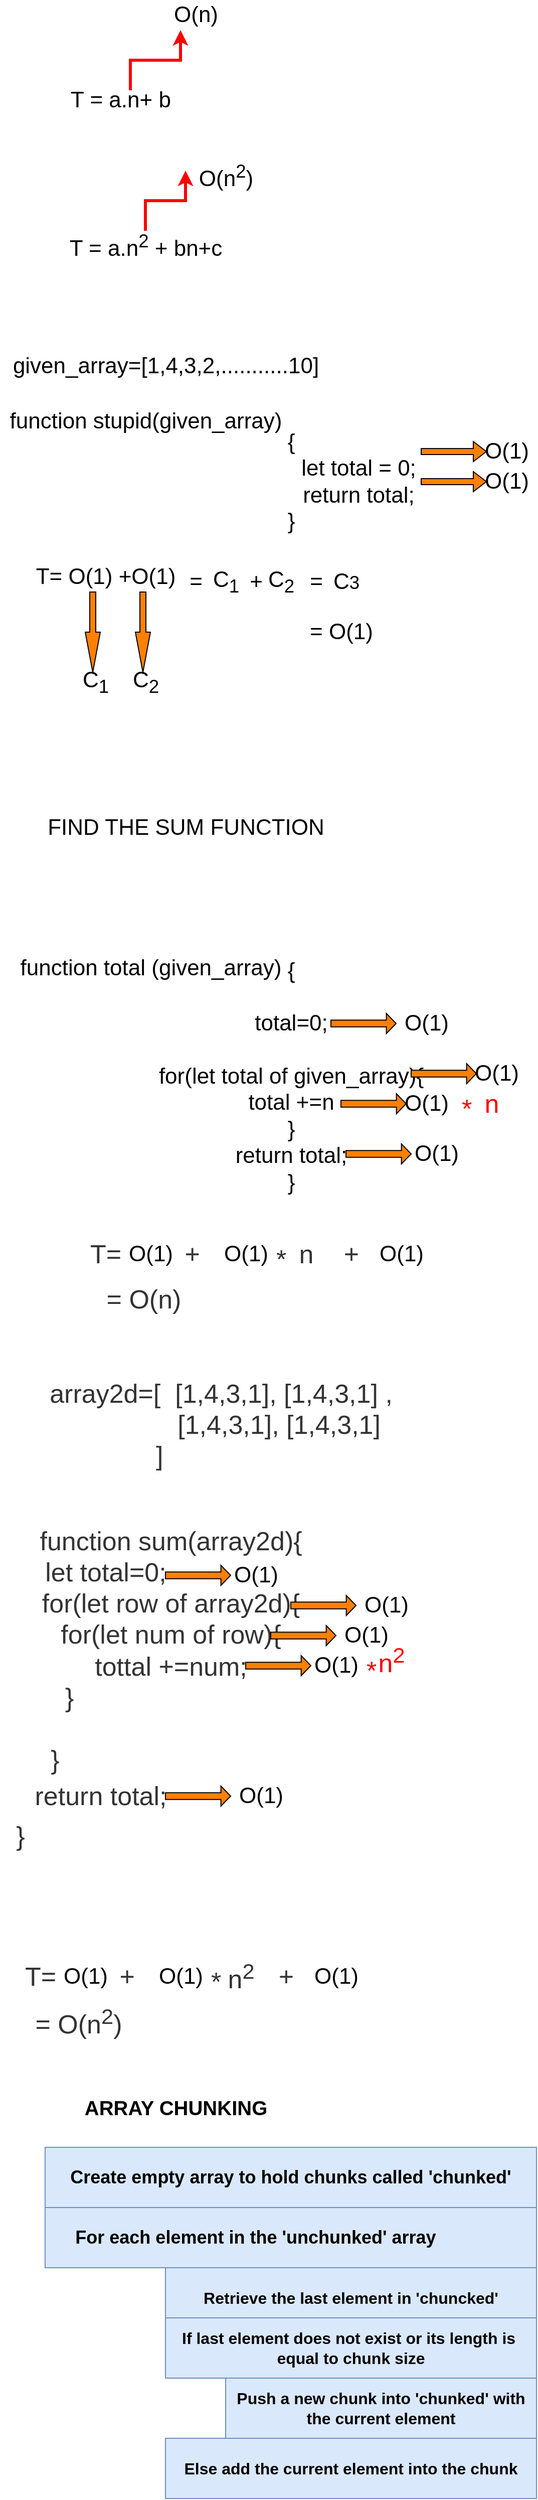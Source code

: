 <mxfile version="16.1.0" type="github">
  <diagram id="fwktXd9fh1U-leJpyrz3" name="Page-1">
    <mxGraphModel dx="1422" dy="762" grid="1" gridSize="10" guides="1" tooltips="1" connect="1" arrows="1" fold="1" page="1" pageScale="1" pageWidth="850" pageHeight="1100" math="1" shadow="0">
      <root>
        <mxCell id="0" />
        <mxCell id="1" parent="0" />
        <mxCell id="ZRBFm-E4YwIKLhz83vzm-7" value="&lt;font style=&quot;font-size: 22px&quot;&gt;T = a.n&lt;sup&gt;2&lt;/sup&gt; + bn+c&lt;/font&gt;" style="text;html=1;align=center;verticalAlign=middle;resizable=0;points=[];autosize=1;strokeColor=none;fillColor=none;" parent="1" vertex="1">
          <mxGeometry x="95" y="360" width="170" height="30" as="geometry" />
        </mxCell>
        <mxCell id="ZRBFm-E4YwIKLhz83vzm-8" value="" style="edgeStyle=elbowEdgeStyle;elbow=vertical;endArrow=classic;html=1;rounded=0;fontSize=22;strokeColor=#FF0000;strokeWidth=3;" parent="1" source="ZRBFm-E4YwIKLhz83vzm-7" edge="1">
          <mxGeometry width="50" height="50" relative="1" as="geometry">
            <mxPoint x="170" y="360" as="sourcePoint" />
            <mxPoint x="220" y="300" as="targetPoint" />
          </mxGeometry>
        </mxCell>
        <mxCell id="ZRBFm-E4YwIKLhz83vzm-9" value="O(n&lt;sup&gt;2&lt;/sup&gt;)" style="text;html=1;align=center;verticalAlign=middle;resizable=0;points=[];autosize=1;strokeColor=none;fillColor=none;fontSize=22;" parent="1" vertex="1">
          <mxGeometry x="225" y="285" width="70" height="40" as="geometry" />
        </mxCell>
        <mxCell id="ZRBFm-E4YwIKLhz83vzm-15" value="&lt;font style=&quot;font-size: 22px&quot;&gt;T = a.n+ b&lt;/font&gt;" style="text;html=1;align=center;verticalAlign=middle;resizable=0;points=[];autosize=1;strokeColor=none;fillColor=none;" parent="1" vertex="1">
          <mxGeometry x="95" y="220" width="120" height="20" as="geometry" />
        </mxCell>
        <mxCell id="ZRBFm-E4YwIKLhz83vzm-16" value="" style="edgeStyle=elbowEdgeStyle;elbow=vertical;endArrow=classic;html=1;rounded=0;fontSize=22;strokeColor=#FF0000;strokeWidth=3;" parent="1" edge="1">
          <mxGeometry width="50" height="50" relative="1" as="geometry">
            <mxPoint x="165" y="220" as="sourcePoint" />
            <mxPoint x="215" y="160" as="targetPoint" />
          </mxGeometry>
        </mxCell>
        <mxCell id="ZRBFm-E4YwIKLhz83vzm-17" value="O(n)" style="text;html=1;align=center;verticalAlign=middle;resizable=0;points=[];autosize=1;strokeColor=none;fillColor=none;fontSize=22;" parent="1" vertex="1">
          <mxGeometry x="200" y="130" width="60" height="30" as="geometry" />
        </mxCell>
        <mxCell id="ZRBFm-E4YwIKLhz83vzm-18" value="given_array=[1,4,3,2,...........10]" style="text;html=1;align=center;verticalAlign=middle;resizable=0;points=[];autosize=1;strokeColor=none;fillColor=none;fontSize=22;" parent="1" vertex="1">
          <mxGeometry x="40" y="480" width="320" height="30" as="geometry" />
        </mxCell>
        <mxCell id="ZRBFm-E4YwIKLhz83vzm-19" value="function stupid(given_array)" style="text;html=1;align=center;verticalAlign=middle;resizable=0;points=[];autosize=1;strokeColor=none;fillColor=none;fontSize=22;" parent="1" vertex="1">
          <mxGeometry x="35" y="535" width="290" height="30" as="geometry" />
        </mxCell>
        <mxCell id="ZRBFm-E4YwIKLhz83vzm-20" value="{&lt;br&gt;&amp;nbsp; &amp;nbsp; &amp;nbsp; &amp;nbsp; &amp;nbsp; &amp;nbsp; &amp;nbsp; &amp;nbsp; &amp;nbsp; &amp;nbsp; &amp;nbsp; let total = 0;&lt;br&gt;&amp;nbsp; &amp;nbsp; &amp;nbsp; &amp;nbsp; &amp;nbsp; &amp;nbsp; &amp;nbsp; &amp;nbsp; &amp;nbsp; &amp;nbsp; &amp;nbsp; return total;&lt;br&gt;}" style="text;html=1;align=center;verticalAlign=middle;resizable=0;points=[];autosize=1;strokeColor=none;fillColor=none;fontSize=22;" parent="1" vertex="1">
          <mxGeometry x="195" y="555" width="260" height="110" as="geometry" />
        </mxCell>
        <mxCell id="ZRBFm-E4YwIKLhz83vzm-21" value="" style="shape=singleArrow;whiteSpace=wrap;html=1;fontSize=22;fillColor=#FF8000;" parent="1" vertex="1">
          <mxGeometry x="455" y="570" width="65" height="20" as="geometry" />
        </mxCell>
        <mxCell id="ZRBFm-E4YwIKLhz83vzm-22" value="" style="shape=singleArrow;whiteSpace=wrap;html=1;fontSize=22;fillColor=#FF8000;" parent="1" vertex="1">
          <mxGeometry x="455" y="600" width="65" height="20" as="geometry" />
        </mxCell>
        <mxCell id="ZRBFm-E4YwIKLhz83vzm-23" value="O(1)" style="text;html=1;align=center;verticalAlign=middle;resizable=0;points=[];autosize=1;strokeColor=none;fillColor=none;fontSize=22;" parent="1" vertex="1">
          <mxGeometry x="510" y="565" width="60" height="30" as="geometry" />
        </mxCell>
        <mxCell id="ZRBFm-E4YwIKLhz83vzm-24" value="O(1)" style="text;html=1;align=center;verticalAlign=middle;resizable=0;points=[];autosize=1;strokeColor=none;fillColor=none;fontSize=22;" parent="1" vertex="1">
          <mxGeometry x="510" y="595" width="60" height="30" as="geometry" />
        </mxCell>
        <mxCell id="ZRBFm-E4YwIKLhz83vzm-25" value="T= O(1) +O(1)" style="text;html=1;align=center;verticalAlign=middle;resizable=0;points=[];autosize=1;strokeColor=none;fillColor=none;fontSize=22;" parent="1" vertex="1">
          <mxGeometry x="65" y="690" width="150" height="30" as="geometry" />
        </mxCell>
        <mxCell id="ZRBFm-E4YwIKLhz83vzm-26" value="" style="html=1;shadow=0;dashed=0;align=center;verticalAlign=middle;shape=mxgraph.arrows2.arrow;dy=0.6;dx=40;direction=south;notch=0;fontSize=22;fillColor=#FF8000;" parent="1" vertex="1">
          <mxGeometry x="120" y="720" width="15" height="80" as="geometry" />
        </mxCell>
        <mxCell id="ZRBFm-E4YwIKLhz83vzm-27" value="" style="html=1;shadow=0;dashed=0;align=center;verticalAlign=middle;shape=mxgraph.arrows2.arrow;dy=0.6;dx=40;direction=south;notch=0;fontSize=22;fillColor=#FF8000;" parent="1" vertex="1">
          <mxGeometry x="170" y="720" width="15" height="80" as="geometry" />
        </mxCell>
        <mxCell id="ZRBFm-E4YwIKLhz83vzm-28" value="C&lt;sub&gt;1&lt;/sub&gt;" style="text;html=1;align=center;verticalAlign=middle;resizable=0;points=[];autosize=1;strokeColor=none;fillColor=none;fontSize=22;" parent="1" vertex="1">
          <mxGeometry x="110" y="790" width="40" height="40" as="geometry" />
        </mxCell>
        <mxCell id="ZRBFm-E4YwIKLhz83vzm-29" value="C&lt;sub&gt;2&lt;/sub&gt;" style="text;html=1;align=center;verticalAlign=middle;resizable=0;points=[];autosize=1;strokeColor=none;fillColor=none;fontSize=22;" parent="1" vertex="1">
          <mxGeometry x="160" y="790" width="40" height="40" as="geometry" />
        </mxCell>
        <mxCell id="ZRBFm-E4YwIKLhz83vzm-30" value="=" style="text;html=1;align=center;verticalAlign=middle;resizable=0;points=[];autosize=1;strokeColor=none;fillColor=none;fontSize=22;" parent="1" vertex="1">
          <mxGeometry x="215" y="695" width="30" height="30" as="geometry" />
        </mxCell>
        <mxCell id="ZRBFm-E4YwIKLhz83vzm-31" value="C&lt;sub&gt;1&lt;/sub&gt;" style="text;html=1;align=center;verticalAlign=middle;resizable=0;points=[];autosize=1;strokeColor=none;fillColor=none;fontSize=22;" parent="1" vertex="1">
          <mxGeometry x="240" y="690" width="40" height="40" as="geometry" />
        </mxCell>
        <mxCell id="ZRBFm-E4YwIKLhz83vzm-32" value="C&lt;sub&gt;2&lt;/sub&gt;" style="text;html=1;align=center;verticalAlign=middle;resizable=0;points=[];autosize=1;strokeColor=none;fillColor=none;fontSize=22;" parent="1" vertex="1">
          <mxGeometry x="295" y="690" width="40" height="40" as="geometry" />
        </mxCell>
        <mxCell id="ZRBFm-E4YwIKLhz83vzm-33" value="C&lt;span style=&quot;font-size: 18.333px&quot;&gt;3&lt;/span&gt;" style="text;html=1;align=center;verticalAlign=middle;resizable=0;points=[];autosize=1;strokeColor=none;fillColor=none;fontSize=22;" parent="1" vertex="1">
          <mxGeometry x="360" y="695" width="40" height="30" as="geometry" />
        </mxCell>
        <mxCell id="ZRBFm-E4YwIKLhz83vzm-34" value="+" style="text;html=1;align=center;verticalAlign=middle;resizable=0;points=[];autosize=1;strokeColor=none;fillColor=none;fontSize=22;" parent="1" vertex="1">
          <mxGeometry x="275" y="695" width="30" height="30" as="geometry" />
        </mxCell>
        <mxCell id="ZRBFm-E4YwIKLhz83vzm-38" value="=" style="text;html=1;align=center;verticalAlign=middle;resizable=0;points=[];autosize=1;strokeColor=none;fillColor=none;fontSize=22;" parent="1" vertex="1">
          <mxGeometry x="335" y="695" width="30" height="30" as="geometry" />
        </mxCell>
        <mxCell id="ZRBFm-E4YwIKLhz83vzm-39" value="= O(1)" style="text;html=1;align=center;verticalAlign=middle;resizable=0;points=[];autosize=1;strokeColor=none;fillColor=none;fontSize=22;" parent="1" vertex="1">
          <mxGeometry x="335" y="745" width="80" height="30" as="geometry" />
        </mxCell>
        <mxCell id="ZRBFm-E4YwIKLhz83vzm-40" value="FIND THE SUM FUNCTION" style="text;html=1;align=center;verticalAlign=middle;resizable=0;points=[];autosize=1;strokeColor=none;fillColor=none;fontSize=22;" parent="1" vertex="1">
          <mxGeometry x="75" y="940" width="290" height="30" as="geometry" />
        </mxCell>
        <mxCell id="ZRBFm-E4YwIKLhz83vzm-41" value="function total (given_array)" style="text;html=1;align=center;verticalAlign=middle;resizable=0;points=[];autosize=1;strokeColor=none;fillColor=none;fontSize=22;" parent="1" vertex="1">
          <mxGeometry x="45" y="1080" width="280" height="30" as="geometry" />
        </mxCell>
        <mxCell id="ZRBFm-E4YwIKLhz83vzm-43" value="&lt;br&gt;&lt;br&gt;&lt;br&gt;&lt;br&gt;{&lt;br&gt;&lt;br&gt;total=0;&lt;br&gt;&lt;br&gt;for(let total of given_array){&lt;br&gt;total +=n&lt;br&gt;}&lt;br&gt;return total;&lt;br&gt;}" style="text;html=1;align=center;verticalAlign=middle;resizable=0;points=[];autosize=1;strokeColor=none;fillColor=none;fontSize=22;" parent="1" vertex="1">
          <mxGeometry x="185" y="980" width="280" height="340" as="geometry" />
        </mxCell>
        <mxCell id="ZRBFm-E4YwIKLhz83vzm-44" value="" style="shape=singleArrow;whiteSpace=wrap;html=1;fontSize=22;fillColor=#FF8000;arrowWidth=0.333;arrowSize=0.149;" parent="1" vertex="1">
          <mxGeometry x="365" y="1140" width="65" height="20" as="geometry" />
        </mxCell>
        <mxCell id="ZRBFm-E4YwIKLhz83vzm-45" value="" style="shape=singleArrow;whiteSpace=wrap;html=1;fontSize=22;fillColor=#FF8000;arrowWidth=0.333;arrowSize=0.149;" parent="1" vertex="1">
          <mxGeometry x="375" y="1220" width="65" height="20" as="geometry" />
        </mxCell>
        <mxCell id="ZRBFm-E4YwIKLhz83vzm-46" value="" style="shape=singleArrow;whiteSpace=wrap;html=1;fontSize=22;fillColor=#FF8000;arrowWidth=0.333;arrowSize=0.149;" parent="1" vertex="1">
          <mxGeometry x="445" y="1190" width="65" height="20" as="geometry" />
        </mxCell>
        <mxCell id="ZRBFm-E4YwIKLhz83vzm-47" value="" style="shape=singleArrow;whiteSpace=wrap;html=1;fontSize=22;fillColor=#FF8000;arrowWidth=0.333;arrowSize=0.149;" parent="1" vertex="1">
          <mxGeometry x="380" y="1270" width="65" height="20" as="geometry" />
        </mxCell>
        <mxCell id="ZRBFm-E4YwIKLhz83vzm-48" value="O(1)" style="text;html=1;align=center;verticalAlign=middle;resizable=0;points=[];autosize=1;strokeColor=none;fillColor=none;fontSize=22;" parent="1" vertex="1">
          <mxGeometry x="430" y="1135" width="60" height="30" as="geometry" />
        </mxCell>
        <mxCell id="ZRBFm-E4YwIKLhz83vzm-49" value="O(1)" style="text;html=1;align=center;verticalAlign=middle;resizable=0;points=[];autosize=1;strokeColor=none;fillColor=none;fontSize=22;" parent="1" vertex="1">
          <mxGeometry x="500" y="1185" width="60" height="30" as="geometry" />
        </mxCell>
        <mxCell id="ZRBFm-E4YwIKLhz83vzm-50" value="O(1)" style="text;html=1;align=center;verticalAlign=middle;resizable=0;points=[];autosize=1;strokeColor=none;fillColor=none;fontSize=22;" parent="1" vertex="1">
          <mxGeometry x="430" y="1215" width="60" height="30" as="geometry" />
        </mxCell>
        <mxCell id="ZRBFm-E4YwIKLhz83vzm-51" value="O(1)" style="text;html=1;align=center;verticalAlign=middle;resizable=0;points=[];autosize=1;strokeColor=none;fillColor=none;fontSize=22;" parent="1" vertex="1">
          <mxGeometry x="440" y="1265" width="60" height="30" as="geometry" />
        </mxCell>
        <mxCell id="ZRBFm-E4YwIKLhz83vzm-52" value="&lt;font style=&quot;font-size: 26px&quot; color=&quot;#ff0000&quot;&gt;*&lt;/font&gt;" style="text;html=1;align=center;verticalAlign=middle;resizable=0;points=[];autosize=1;strokeColor=none;fillColor=none;fontSize=22;strokeWidth=3;" parent="1" vertex="1">
          <mxGeometry x="485" y="1220" width="30" height="30" as="geometry" />
        </mxCell>
        <mxCell id="ZRBFm-E4YwIKLhz83vzm-53" value="n" style="text;html=1;align=center;verticalAlign=middle;resizable=0;points=[];autosize=1;strokeColor=none;fillColor=none;fontSize=26;fontColor=#FF0000;" parent="1" vertex="1">
          <mxGeometry x="510" y="1210" width="30" height="40" as="geometry" />
        </mxCell>
        <mxCell id="ZRBFm-E4YwIKLhz83vzm-54" value="&lt;font color=&quot;#333333&quot;&gt;T=&lt;/font&gt;" style="text;html=1;align=center;verticalAlign=middle;resizable=0;points=[];autosize=1;strokeColor=none;fillColor=none;fontSize=26;fontColor=#FF0000;" parent="1" vertex="1">
          <mxGeometry x="115" y="1360" width="50" height="40" as="geometry" />
        </mxCell>
        <mxCell id="ZRBFm-E4YwIKLhz83vzm-55" value="O(1)" style="text;html=1;align=center;verticalAlign=middle;resizable=0;points=[];autosize=1;strokeColor=none;fillColor=none;fontSize=22;" parent="1" vertex="1">
          <mxGeometry x="405" y="1365" width="60" height="30" as="geometry" />
        </mxCell>
        <mxCell id="ZRBFm-E4YwIKLhz83vzm-56" value="O(1)" style="text;html=1;align=center;verticalAlign=middle;resizable=0;points=[];autosize=1;strokeColor=none;fillColor=none;fontSize=22;" parent="1" vertex="1">
          <mxGeometry x="250" y="1365" width="60" height="30" as="geometry" />
        </mxCell>
        <mxCell id="ZRBFm-E4YwIKLhz83vzm-57" value="O(1)" style="text;html=1;align=center;verticalAlign=middle;resizable=0;points=[];autosize=1;strokeColor=none;fillColor=none;fontSize=22;" parent="1" vertex="1">
          <mxGeometry x="155" y="1365" width="60" height="30" as="geometry" />
        </mxCell>
        <mxCell id="ZRBFm-E4YwIKLhz83vzm-58" value="+&amp;nbsp;" style="text;html=1;align=center;verticalAlign=middle;resizable=0;points=[];autosize=1;strokeColor=none;fillColor=none;fontSize=26;fontColor=#333333;" parent="1" vertex="1">
          <mxGeometry x="210" y="1360" width="40" height="40" as="geometry" />
        </mxCell>
        <mxCell id="ZRBFm-E4YwIKLhz83vzm-60" value="*" style="text;html=1;align=center;verticalAlign=middle;resizable=0;points=[];autosize=1;strokeColor=none;fillColor=none;fontSize=26;fontColor=#333333;" parent="1" vertex="1">
          <mxGeometry x="300" y="1365" width="30" height="40" as="geometry" />
        </mxCell>
        <mxCell id="ZRBFm-E4YwIKLhz83vzm-61" value="n" style="text;html=1;align=center;verticalAlign=middle;resizable=0;points=[];autosize=1;strokeColor=none;fillColor=none;fontSize=26;fontColor=#333333;" parent="1" vertex="1">
          <mxGeometry x="325" y="1360" width="30" height="40" as="geometry" />
        </mxCell>
        <mxCell id="ZRBFm-E4YwIKLhz83vzm-64" value="+" style="text;html=1;align=center;verticalAlign=middle;resizable=0;points=[];autosize=1;strokeColor=none;fillColor=none;fontSize=26;fontColor=#333333;" parent="1" vertex="1">
          <mxGeometry x="370" y="1360" width="30" height="40" as="geometry" />
        </mxCell>
        <mxCell id="ZRBFm-E4YwIKLhz83vzm-65" value="= O(n)" style="text;html=1;align=center;verticalAlign=middle;resizable=0;points=[];autosize=1;strokeColor=none;fillColor=none;fontSize=26;fontColor=#333333;" parent="1" vertex="1">
          <mxGeometry x="132.5" y="1405" width="90" height="40" as="geometry" />
        </mxCell>
        <mxCell id="ZRBFm-E4YwIKLhz83vzm-66" value="array2d=[&amp;nbsp; [1,4,3,1],&amp;nbsp;[1,4,3,1] , &lt;br&gt;&amp;nbsp; &amp;nbsp; &amp;nbsp; &amp;nbsp; &amp;nbsp; &amp;nbsp; &amp;nbsp; &amp;nbsp; [1,4,3,1], [1,4,3,1]&lt;br&gt;]&amp;nbsp; &amp;nbsp; &amp;nbsp; &amp;nbsp; &amp;nbsp; &amp;nbsp; &amp;nbsp; &amp;nbsp; &amp;nbsp;" style="text;html=1;align=center;verticalAlign=middle;resizable=0;points=[];autosize=1;strokeColor=none;fillColor=none;fontSize=26;fontColor=#333333;" parent="1" vertex="1">
          <mxGeometry x="75" y="1500" width="360" height="100" as="geometry" />
        </mxCell>
        <mxCell id="ZRBFm-E4YwIKLhz83vzm-67" value="function sum(array2d){&lt;br&gt;let total=0;&amp;nbsp; &amp;nbsp; &amp;nbsp; &amp;nbsp; &amp;nbsp; &amp;nbsp; &amp;nbsp; &amp;nbsp; &amp;nbsp;&amp;nbsp;&lt;br&gt;for(let row of array2d){&lt;br&gt;for(let num of row){&lt;br&gt;tottal +=num;&lt;br&gt;}&amp;nbsp; &amp;nbsp; &amp;nbsp; &amp;nbsp; &amp;nbsp; &amp;nbsp; &amp;nbsp; &amp;nbsp; &amp;nbsp; &amp;nbsp; &amp;nbsp; &amp;nbsp; &amp;nbsp; &amp;nbsp;&amp;nbsp;&lt;br&gt;&lt;br&gt;}&amp;nbsp; &amp;nbsp; &amp;nbsp; &amp;nbsp; &amp;nbsp; &amp;nbsp; &amp;nbsp; &amp;nbsp; &amp;nbsp; &amp;nbsp; &amp;nbsp; &amp;nbsp; &amp;nbsp; &amp;nbsp; &amp;nbsp; &amp;nbsp;&amp;nbsp;" style="text;html=1;align=center;verticalAlign=middle;resizable=0;points=[];autosize=1;strokeColor=none;fillColor=none;fontSize=26;fontColor=#333333;" parent="1" vertex="1">
          <mxGeometry x="65" y="1650" width="280" height="250" as="geometry" />
        </mxCell>
        <mxCell id="ZRBFm-E4YwIKLhz83vzm-68" value="" style="shape=singleArrow;whiteSpace=wrap;html=1;fontSize=22;fillColor=#FF8000;arrowWidth=0.333;arrowSize=0.149;" parent="1" vertex="1">
          <mxGeometry x="200" y="1690" width="65" height="20" as="geometry" />
        </mxCell>
        <mxCell id="ZRBFm-E4YwIKLhz83vzm-69" value="" style="shape=singleArrow;whiteSpace=wrap;html=1;fontSize=22;fillColor=#FF8000;arrowWidth=0.333;arrowSize=0.149;" parent="1" vertex="1">
          <mxGeometry x="325" y="1720" width="65" height="20" as="geometry" />
        </mxCell>
        <mxCell id="ZRBFm-E4YwIKLhz83vzm-70" value="" style="shape=singleArrow;whiteSpace=wrap;html=1;fontSize=22;fillColor=#FF8000;arrowWidth=0.333;arrowSize=0.149;" parent="1" vertex="1">
          <mxGeometry x="305" y="1750" width="65" height="20" as="geometry" />
        </mxCell>
        <mxCell id="ZRBFm-E4YwIKLhz83vzm-71" value="" style="shape=singleArrow;whiteSpace=wrap;html=1;fontSize=22;fillColor=#FF8000;arrowWidth=0.333;arrowSize=0.149;" parent="1" vertex="1">
          <mxGeometry x="280" y="1780" width="65" height="20" as="geometry" />
        </mxCell>
        <mxCell id="ZRBFm-E4YwIKLhz83vzm-72" value="O(1)" style="text;html=1;align=center;verticalAlign=middle;resizable=0;points=[];autosize=1;strokeColor=none;fillColor=none;fontSize=22;" parent="1" vertex="1">
          <mxGeometry x="260" y="1685" width="60" height="30" as="geometry" />
        </mxCell>
        <mxCell id="ZRBFm-E4YwIKLhz83vzm-73" value="O(1)" style="text;html=1;align=center;verticalAlign=middle;resizable=0;points=[];autosize=1;strokeColor=none;fillColor=none;fontSize=22;" parent="1" vertex="1">
          <mxGeometry x="390" y="1715" width="60" height="30" as="geometry" />
        </mxCell>
        <mxCell id="ZRBFm-E4YwIKLhz83vzm-74" value="O(1)" style="text;html=1;align=center;verticalAlign=middle;resizable=0;points=[];autosize=1;strokeColor=none;fillColor=none;fontSize=22;" parent="1" vertex="1">
          <mxGeometry x="370" y="1745" width="60" height="30" as="geometry" />
        </mxCell>
        <mxCell id="ZRBFm-E4YwIKLhz83vzm-75" value="O(1)" style="text;html=1;align=center;verticalAlign=middle;resizable=0;points=[];autosize=1;strokeColor=none;fillColor=none;fontSize=22;" parent="1" vertex="1">
          <mxGeometry x="340" y="1775" width="60" height="30" as="geometry" />
        </mxCell>
        <mxCell id="ZRBFm-E4YwIKLhz83vzm-76" value="&lt;font style=&quot;font-size: 26px&quot; color=&quot;#ff0000&quot;&gt;*&lt;/font&gt;" style="text;html=1;align=center;verticalAlign=middle;resizable=0;points=[];autosize=1;strokeColor=none;fillColor=none;fontSize=22;strokeWidth=3;" parent="1" vertex="1">
          <mxGeometry x="390" y="1780" width="30" height="30" as="geometry" />
        </mxCell>
        <mxCell id="ZRBFm-E4YwIKLhz83vzm-77" value="n&lt;sup&gt;2&lt;/sup&gt;" style="text;html=1;align=center;verticalAlign=middle;resizable=0;points=[];autosize=1;strokeColor=none;fillColor=none;fontSize=26;fontColor=#FF0000;" parent="1" vertex="1">
          <mxGeometry x="405" y="1765" width="40" height="40" as="geometry" />
        </mxCell>
        <mxCell id="ZRBFm-E4YwIKLhz83vzm-78" value="}" style="text;html=1;align=center;verticalAlign=middle;resizable=0;points=[];autosize=1;strokeColor=none;fillColor=none;fontSize=26;fontColor=#333333;" parent="1" vertex="1">
          <mxGeometry x="45" y="1940" width="20" height="40" as="geometry" />
        </mxCell>
        <mxCell id="ZRBFm-E4YwIKLhz83vzm-81" value="return total;" style="text;html=1;align=center;verticalAlign=middle;resizable=0;points=[];autosize=1;strokeColor=none;fillColor=none;fontSize=26;fontColor=#333333;" parent="1" vertex="1">
          <mxGeometry x="60" y="1900" width="150" height="40" as="geometry" />
        </mxCell>
        <mxCell id="ZRBFm-E4YwIKLhz83vzm-82" value="" style="shape=singleArrow;whiteSpace=wrap;html=1;fontSize=22;fillColor=#FF8000;arrowWidth=0.333;arrowSize=0.149;" parent="1" vertex="1">
          <mxGeometry x="200" y="1910" width="65" height="20" as="geometry" />
        </mxCell>
        <mxCell id="ZRBFm-E4YwIKLhz83vzm-84" value="O(1)" style="text;html=1;align=center;verticalAlign=middle;resizable=0;points=[];autosize=1;strokeColor=none;fillColor=none;fontSize=22;" parent="1" vertex="1">
          <mxGeometry x="265" y="1905" width="60" height="30" as="geometry" />
        </mxCell>
        <mxCell id="ZRBFm-E4YwIKLhz83vzm-86" value="&lt;font color=&quot;#333333&quot;&gt;T=&lt;/font&gt;" style="text;html=1;align=center;verticalAlign=middle;resizable=0;points=[];autosize=1;strokeColor=none;fillColor=none;fontSize=26;fontColor=#FF0000;" parent="1" vertex="1">
          <mxGeometry x="50" y="2080" width="50" height="40" as="geometry" />
        </mxCell>
        <mxCell id="ZRBFm-E4YwIKLhz83vzm-87" value="O(1)" style="text;html=1;align=center;verticalAlign=middle;resizable=0;points=[];autosize=1;strokeColor=none;fillColor=none;fontSize=22;" parent="1" vertex="1">
          <mxGeometry x="340" y="2085" width="60" height="30" as="geometry" />
        </mxCell>
        <mxCell id="ZRBFm-E4YwIKLhz83vzm-88" value="O(1)" style="text;html=1;align=center;verticalAlign=middle;resizable=0;points=[];autosize=1;strokeColor=none;fillColor=none;fontSize=22;" parent="1" vertex="1">
          <mxGeometry x="185" y="2085" width="60" height="30" as="geometry" />
        </mxCell>
        <mxCell id="ZRBFm-E4YwIKLhz83vzm-89" value="O(1)" style="text;html=1;align=center;verticalAlign=middle;resizable=0;points=[];autosize=1;strokeColor=none;fillColor=none;fontSize=22;" parent="1" vertex="1">
          <mxGeometry x="90" y="2085" width="60" height="30" as="geometry" />
        </mxCell>
        <mxCell id="ZRBFm-E4YwIKLhz83vzm-90" value="+&amp;nbsp;" style="text;html=1;align=center;verticalAlign=middle;resizable=0;points=[];autosize=1;strokeColor=none;fillColor=none;fontSize=26;fontColor=#333333;" parent="1" vertex="1">
          <mxGeometry x="145" y="2080" width="40" height="40" as="geometry" />
        </mxCell>
        <mxCell id="ZRBFm-E4YwIKLhz83vzm-91" value="*" style="text;html=1;align=center;verticalAlign=middle;resizable=0;points=[];autosize=1;strokeColor=none;fillColor=none;fontSize=26;fontColor=#333333;" parent="1" vertex="1">
          <mxGeometry x="235" y="2085" width="30" height="40" as="geometry" />
        </mxCell>
        <mxCell id="ZRBFm-E4YwIKLhz83vzm-92" value="n&lt;sup&gt;2&lt;/sup&gt;" style="text;html=1;align=center;verticalAlign=middle;resizable=0;points=[];autosize=1;strokeColor=none;fillColor=none;fontSize=26;fontColor=#333333;" parent="1" vertex="1">
          <mxGeometry x="255" y="2080" width="40" height="40" as="geometry" />
        </mxCell>
        <mxCell id="ZRBFm-E4YwIKLhz83vzm-93" value="+" style="text;html=1;align=center;verticalAlign=middle;resizable=0;points=[];autosize=1;strokeColor=none;fillColor=none;fontSize=26;fontColor=#333333;" parent="1" vertex="1">
          <mxGeometry x="305" y="2080" width="30" height="40" as="geometry" />
        </mxCell>
        <mxCell id="ZRBFm-E4YwIKLhz83vzm-94" value="= O(n&lt;sup&gt;2&lt;/sup&gt;)" style="text;html=1;align=center;verticalAlign=middle;resizable=0;points=[];autosize=1;strokeColor=none;fillColor=none;fontSize=26;fontColor=#333333;" parent="1" vertex="1">
          <mxGeometry x="62.5" y="2125" width="100" height="40" as="geometry" />
        </mxCell>
        <mxCell id="3vECrWpbXgqy4JzGu4Ir-1" value="&lt;font style=&quot;font-size: 20px&quot;&gt;&lt;b&gt;ARRAY CHUNKING&lt;/b&gt;&lt;/font&gt;" style="text;html=1;align=center;verticalAlign=middle;resizable=0;points=[];autosize=1;strokeColor=none;fillColor=none;" vertex="1" parent="1">
          <mxGeometry x="110" y="2220" width="200" height="20" as="geometry" />
        </mxCell>
        <mxCell id="3vECrWpbXgqy4JzGu4Ir-2" value="&lt;font style=&quot;font-size: 18px&quot;&gt;&lt;b&gt;Create empty array to hold chunks called &#39;chunked&#39;&lt;/b&gt;&lt;/font&gt;" style="rounded=0;whiteSpace=wrap;html=1;fillColor=#dae8fc;strokeColor=#6c8ebf;" vertex="1" parent="1">
          <mxGeometry x="80" y="2270" width="490" height="60" as="geometry" />
        </mxCell>
        <mxCell id="3vECrWpbXgqy4JzGu4Ir-3" value="&lt;span style=&quot;font-size: 18px&quot;&gt;&lt;b&gt;For each element in the &#39;unchunked&#39; array&amp;nbsp; &amp;nbsp; &amp;nbsp; &amp;nbsp; &amp;nbsp; &amp;nbsp; &amp;nbsp;&amp;nbsp;&lt;/b&gt;&lt;/span&gt;" style="rounded=0;whiteSpace=wrap;html=1;fillColor=#dae8fc;strokeColor=#6c8ebf;" vertex="1" parent="1">
          <mxGeometry x="80" y="2330" width="490" height="60" as="geometry" />
        </mxCell>
        <mxCell id="3vECrWpbXgqy4JzGu4Ir-4" value="&lt;font style=&quot;font-size: 16px&quot;&gt;&lt;b&gt;Retrieve the last element in &#39;chuncked&#39;&lt;/b&gt;&lt;/font&gt;" style="rounded=0;whiteSpace=wrap;html=1;fillColor=#dae8fc;strokeColor=#6c8ebf;" vertex="1" parent="1">
          <mxGeometry x="200" y="2390" width="370" height="60" as="geometry" />
        </mxCell>
        <mxCell id="3vECrWpbXgqy4JzGu4Ir-5" value="&lt;span style=&quot;font-size: 16px&quot;&gt;&lt;b&gt;If last element does not exist or its length is&amp;nbsp;&lt;br&gt;equal to chunk size&lt;br&gt;&lt;/b&gt;&lt;/span&gt;" style="rounded=0;whiteSpace=wrap;html=1;fillColor=#dae8fc;strokeColor=#6c8ebf;" vertex="1" parent="1">
          <mxGeometry x="200" y="2440" width="370" height="60" as="geometry" />
        </mxCell>
        <mxCell id="3vECrWpbXgqy4JzGu4Ir-6" value="&lt;span style=&quot;font-size: 16px&quot;&gt;&lt;b&gt;Push a new chunk into &#39;chunked&#39; with the current element&lt;br&gt;&lt;/b&gt;&lt;/span&gt;" style="rounded=0;whiteSpace=wrap;html=1;fillColor=#dae8fc;strokeColor=#6c8ebf;" vertex="1" parent="1">
          <mxGeometry x="260" y="2500" width="310" height="60" as="geometry" />
        </mxCell>
        <mxCell id="3vECrWpbXgqy4JzGu4Ir-7" value="&lt;span style=&quot;font-size: 16px&quot;&gt;&lt;b&gt;Else add the current element into the chunk&lt;br&gt;&lt;/b&gt;&lt;/span&gt;" style="rounded=0;whiteSpace=wrap;html=1;fillColor=#dae8fc;strokeColor=#6c8ebf;" vertex="1" parent="1">
          <mxGeometry x="200" y="2560" width="370" height="60" as="geometry" />
        </mxCell>
      </root>
    </mxGraphModel>
  </diagram>
</mxfile>
